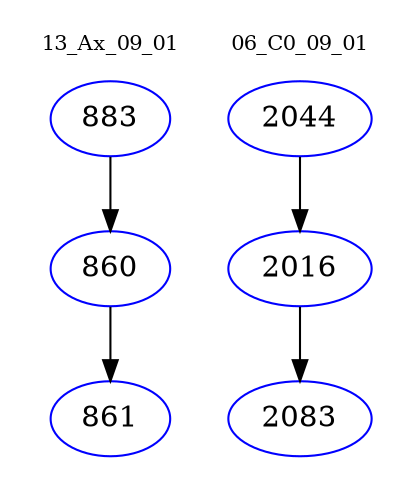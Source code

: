 digraph{
subgraph cluster_0 {
color = white
label = "13_Ax_09_01";
fontsize=10;
T0_883 [label="883", color="blue"]
T0_883 -> T0_860 [color="black"]
T0_860 [label="860", color="blue"]
T0_860 -> T0_861 [color="black"]
T0_861 [label="861", color="blue"]
}
subgraph cluster_1 {
color = white
label = "06_C0_09_01";
fontsize=10;
T1_2044 [label="2044", color="blue"]
T1_2044 -> T1_2016 [color="black"]
T1_2016 [label="2016", color="blue"]
T1_2016 -> T1_2083 [color="black"]
T1_2083 [label="2083", color="blue"]
}
}
